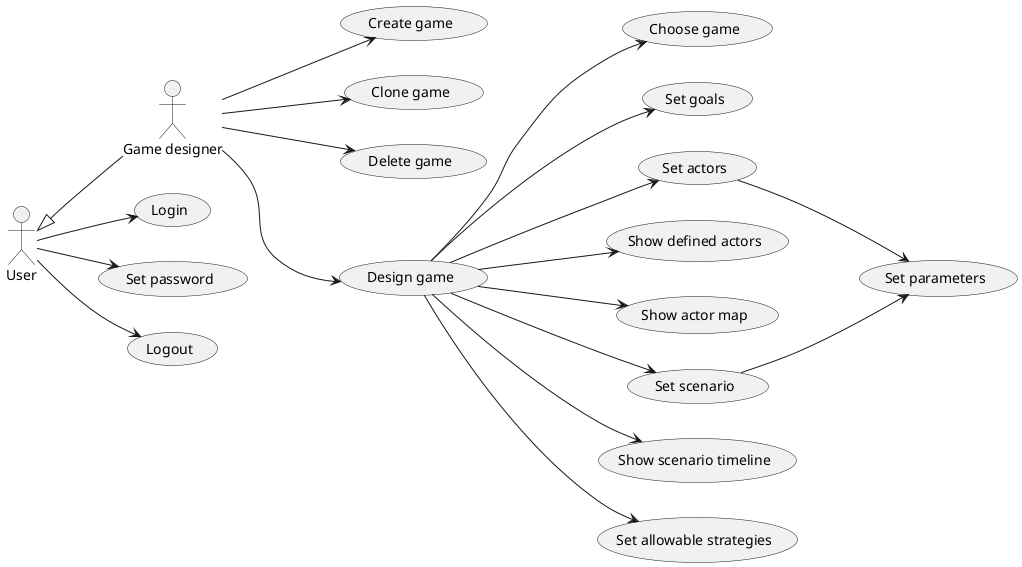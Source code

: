 @startuml
left to right direction

"Game designer" as GD
User <|-- GD

User --> (Login)
User --> (Set password)
User --> (Logout)

GD --> (Create game)

GD --> (Clone game)
GD --> (Delete game)

GD --> (Design game) : "         \n\n\n\n\n"
(Design game) --> (Choose game) : "              "
(Design game) --> (Set goals)
(Design game) --> (Set actors)
(Design game) --> (Show defined actors)
(Design game) --> (Show actor map)
(Design game) --> (Set scenario)
(Design game) --> (Show scenario timeline)
(Design game) --> (Set allowable strategies)
(Set scenario) --> (Set parameters)
(Set actors) --> (Set parameters)

@enduml

